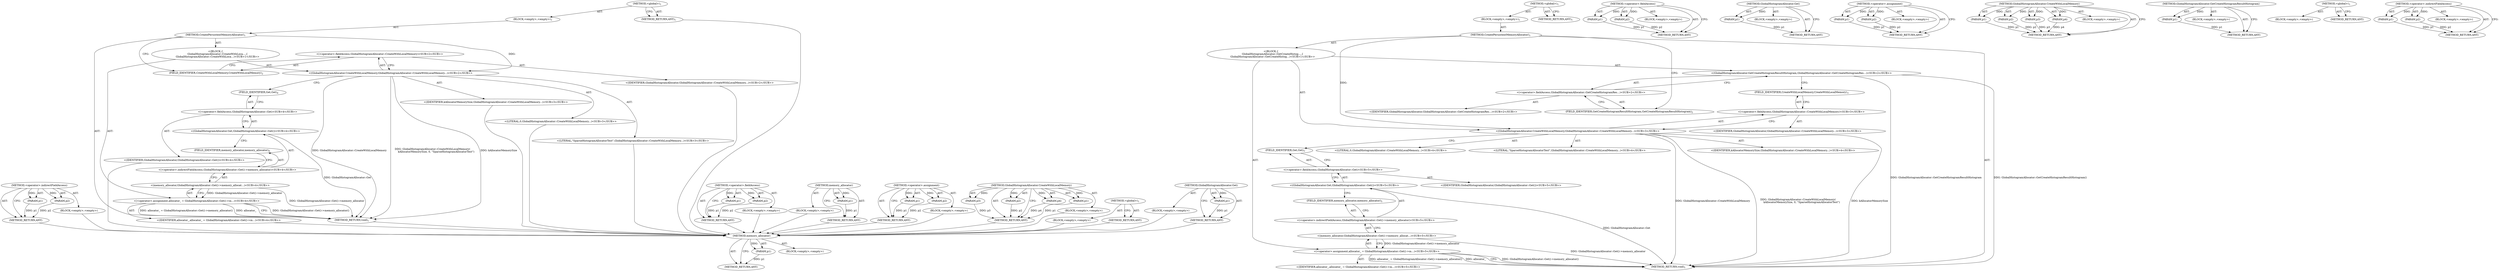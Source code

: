 digraph "GlobalHistogramAllocator.Get" {
vulnerable_70 [label=<(METHOD,memory_allocator)>];
vulnerable_71 [label=<(PARAM,p1)>];
vulnerable_72 [label=<(BLOCK,&lt;empty&gt;,&lt;empty&gt;)>];
vulnerable_73 [label=<(METHOD_RETURN,ANY)>];
vulnerable_6 [label=<(METHOD,&lt;global&gt;)<SUB>1</SUB>>];
vulnerable_7 [label=<(BLOCK,&lt;empty&gt;,&lt;empty&gt;)<SUB>1</SUB>>];
vulnerable_8 [label=<(METHOD,CreatePersistentMemoryAllocator)<SUB>1</SUB>>];
vulnerable_9 [label="<(BLOCK,{
    GlobalHistogramAllocator::GetCreateHistog...,{
    GlobalHistogramAllocator::GetCreateHistog...)<SUB>1</SUB>>"];
vulnerable_10 [label="<(GlobalHistogramAllocator.GetCreateHistogramResultHistogram,GlobalHistogramAllocator::GetCreateHistogramRes...)<SUB>2</SUB>>"];
vulnerable_11 [label="<(&lt;operator&gt;.fieldAccess,GlobalHistogramAllocator::GetCreateHistogramRes...)<SUB>2</SUB>>"];
vulnerable_12 [label="<(IDENTIFIER,GlobalHistogramAllocator,GlobalHistogramAllocator::GetCreateHistogramRes...)<SUB>2</SUB>>"];
vulnerable_13 [label=<(FIELD_IDENTIFIER,GetCreateHistogramResultHistogram,GetCreateHistogramResultHistogram)<SUB>2</SUB>>];
vulnerable_14 [label="<(GlobalHistogramAllocator.CreateWithLocalMemory,GlobalHistogramAllocator::CreateWithLocalMemory...)<SUB>3</SUB>>"];
vulnerable_15 [label="<(&lt;operator&gt;.fieldAccess,GlobalHistogramAllocator::CreateWithLocalMemory)<SUB>3</SUB>>"];
vulnerable_16 [label="<(IDENTIFIER,GlobalHistogramAllocator,GlobalHistogramAllocator::CreateWithLocalMemory...)<SUB>3</SUB>>"];
vulnerable_17 [label=<(FIELD_IDENTIFIER,CreateWithLocalMemory,CreateWithLocalMemory)<SUB>3</SUB>>];
vulnerable_18 [label="<(IDENTIFIER,kAllocatorMemorySize,GlobalHistogramAllocator::CreateWithLocalMemory...)<SUB>4</SUB>>"];
vulnerable_19 [label="<(LITERAL,0,GlobalHistogramAllocator::CreateWithLocalMemory...)<SUB>4</SUB>>"];
vulnerable_20 [label="<(LITERAL,&quot;SparseHistogramAllocatorTest&quot;,GlobalHistogramAllocator::CreateWithLocalMemory...)<SUB>4</SUB>>"];
vulnerable_21 [label="<(&lt;operator&gt;.assignment,allocator_ = GlobalHistogramAllocator::Get()-&gt;m...)<SUB>5</SUB>>"];
vulnerable_22 [label="<(IDENTIFIER,allocator_,allocator_ = GlobalHistogramAllocator::Get()-&gt;m...)<SUB>5</SUB>>"];
vulnerable_23 [label="<(memory_allocator,GlobalHistogramAllocator::Get()-&gt;memory_allocat...)<SUB>5</SUB>>"];
vulnerable_24 [label="<(&lt;operator&gt;.indirectFieldAccess,GlobalHistogramAllocator::Get()-&gt;memory_allocator)<SUB>5</SUB>>"];
vulnerable_25 [label="<(GlobalHistogramAllocator.Get,GlobalHistogramAllocator::Get())<SUB>5</SUB>>"];
vulnerable_26 [label="<(&lt;operator&gt;.fieldAccess,GlobalHistogramAllocator::Get)<SUB>5</SUB>>"];
vulnerable_27 [label="<(IDENTIFIER,GlobalHistogramAllocator,GlobalHistogramAllocator::Get())<SUB>5</SUB>>"];
vulnerable_28 [label=<(FIELD_IDENTIFIER,Get,Get)<SUB>5</SUB>>];
vulnerable_29 [label=<(FIELD_IDENTIFIER,memory_allocator,memory_allocator)<SUB>5</SUB>>];
vulnerable_30 [label=<(METHOD_RETURN,void)<SUB>1</SUB>>];
vulnerable_32 [label=<(METHOD_RETURN,ANY)<SUB>1</SUB>>];
vulnerable_53 [label=<(METHOD,&lt;operator&gt;.fieldAccess)>];
vulnerable_54 [label=<(PARAM,p1)>];
vulnerable_55 [label=<(PARAM,p2)>];
vulnerable_56 [label=<(BLOCK,&lt;empty&gt;,&lt;empty&gt;)>];
vulnerable_57 [label=<(METHOD_RETURN,ANY)>];
vulnerable_79 [label=<(METHOD,GlobalHistogramAllocator.Get)>];
vulnerable_80 [label=<(PARAM,p1)>];
vulnerable_81 [label=<(BLOCK,&lt;empty&gt;,&lt;empty&gt;)>];
vulnerable_82 [label=<(METHOD_RETURN,ANY)>];
vulnerable_65 [label=<(METHOD,&lt;operator&gt;.assignment)>];
vulnerable_66 [label=<(PARAM,p1)>];
vulnerable_67 [label=<(PARAM,p2)>];
vulnerable_68 [label=<(BLOCK,&lt;empty&gt;,&lt;empty&gt;)>];
vulnerable_69 [label=<(METHOD_RETURN,ANY)>];
vulnerable_58 [label=<(METHOD,GlobalHistogramAllocator.CreateWithLocalMemory)>];
vulnerable_59 [label=<(PARAM,p1)>];
vulnerable_60 [label=<(PARAM,p2)>];
vulnerable_61 [label=<(PARAM,p3)>];
vulnerable_62 [label=<(PARAM,p4)>];
vulnerable_63 [label=<(BLOCK,&lt;empty&gt;,&lt;empty&gt;)>];
vulnerable_64 [label=<(METHOD_RETURN,ANY)>];
vulnerable_49 [label=<(METHOD,GlobalHistogramAllocator.GetCreateHistogramResultHistogram)>];
vulnerable_50 [label=<(PARAM,p1)>];
vulnerable_51 [label=<(BLOCK,&lt;empty&gt;,&lt;empty&gt;)>];
vulnerable_52 [label=<(METHOD_RETURN,ANY)>];
vulnerable_43 [label=<(METHOD,&lt;global&gt;)<SUB>1</SUB>>];
vulnerable_44 [label=<(BLOCK,&lt;empty&gt;,&lt;empty&gt;)>];
vulnerable_45 [label=<(METHOD_RETURN,ANY)>];
vulnerable_74 [label=<(METHOD,&lt;operator&gt;.indirectFieldAccess)>];
vulnerable_75 [label=<(PARAM,p1)>];
vulnerable_76 [label=<(PARAM,p2)>];
vulnerable_77 [label=<(BLOCK,&lt;empty&gt;,&lt;empty&gt;)>];
vulnerable_78 [label=<(METHOD_RETURN,ANY)>];
fixed_66 [label=<(METHOD,&lt;operator&gt;.indirectFieldAccess)>];
fixed_67 [label=<(PARAM,p1)>];
fixed_68 [label=<(PARAM,p2)>];
fixed_69 [label=<(BLOCK,&lt;empty&gt;,&lt;empty&gt;)>];
fixed_70 [label=<(METHOD_RETURN,ANY)>];
fixed_6 [label=<(METHOD,&lt;global&gt;)<SUB>1</SUB>>];
fixed_7 [label=<(BLOCK,&lt;empty&gt;,&lt;empty&gt;)<SUB>1</SUB>>];
fixed_8 [label=<(METHOD,CreatePersistentMemoryAllocator)<SUB>1</SUB>>];
fixed_9 [label="<(BLOCK,{
     GlobalHistogramAllocator::CreateWithLoca...,{
     GlobalHistogramAllocator::CreateWithLoca...)<SUB>1</SUB>>"];
fixed_10 [label="<(GlobalHistogramAllocator.CreateWithLocalMemory,GlobalHistogramAllocator::CreateWithLocalMemory...)<SUB>2</SUB>>"];
fixed_11 [label="<(&lt;operator&gt;.fieldAccess,GlobalHistogramAllocator::CreateWithLocalMemory)<SUB>2</SUB>>"];
fixed_12 [label="<(IDENTIFIER,GlobalHistogramAllocator,GlobalHistogramAllocator::CreateWithLocalMemory...)<SUB>2</SUB>>"];
fixed_13 [label=<(FIELD_IDENTIFIER,CreateWithLocalMemory,CreateWithLocalMemory)<SUB>2</SUB>>];
fixed_14 [label="<(IDENTIFIER,kAllocatorMemorySize,GlobalHistogramAllocator::CreateWithLocalMemory...)<SUB>3</SUB>>"];
fixed_15 [label="<(LITERAL,0,GlobalHistogramAllocator::CreateWithLocalMemory...)<SUB>3</SUB>>"];
fixed_16 [label="<(LITERAL,&quot;SparseHistogramAllocatorTest&quot;,GlobalHistogramAllocator::CreateWithLocalMemory...)<SUB>3</SUB>>"];
fixed_17 [label="<(&lt;operator&gt;.assignment,allocator_ = GlobalHistogramAllocator::Get()-&gt;m...)<SUB>4</SUB>>"];
fixed_18 [label="<(IDENTIFIER,allocator_,allocator_ = GlobalHistogramAllocator::Get()-&gt;m...)<SUB>4</SUB>>"];
fixed_19 [label="<(memory_allocator,GlobalHistogramAllocator::Get()-&gt;memory_allocat...)<SUB>4</SUB>>"];
fixed_20 [label="<(&lt;operator&gt;.indirectFieldAccess,GlobalHistogramAllocator::Get()-&gt;memory_allocator)<SUB>4</SUB>>"];
fixed_21 [label="<(GlobalHistogramAllocator.Get,GlobalHistogramAllocator::Get())<SUB>4</SUB>>"];
fixed_22 [label="<(&lt;operator&gt;.fieldAccess,GlobalHistogramAllocator::Get)<SUB>4</SUB>>"];
fixed_23 [label="<(IDENTIFIER,GlobalHistogramAllocator,GlobalHistogramAllocator::Get())<SUB>4</SUB>>"];
fixed_24 [label=<(FIELD_IDENTIFIER,Get,Get)<SUB>4</SUB>>];
fixed_25 [label=<(FIELD_IDENTIFIER,memory_allocator,memory_allocator)<SUB>4</SUB>>];
fixed_26 [label=<(METHOD_RETURN,void)<SUB>1</SUB>>];
fixed_28 [label=<(METHOD_RETURN,ANY)<SUB>1</SUB>>];
fixed_52 [label=<(METHOD,&lt;operator&gt;.fieldAccess)>];
fixed_53 [label=<(PARAM,p1)>];
fixed_54 [label=<(PARAM,p2)>];
fixed_55 [label=<(BLOCK,&lt;empty&gt;,&lt;empty&gt;)>];
fixed_56 [label=<(METHOD_RETURN,ANY)>];
fixed_62 [label=<(METHOD,memory_allocator)>];
fixed_63 [label=<(PARAM,p1)>];
fixed_64 [label=<(BLOCK,&lt;empty&gt;,&lt;empty&gt;)>];
fixed_65 [label=<(METHOD_RETURN,ANY)>];
fixed_57 [label=<(METHOD,&lt;operator&gt;.assignment)>];
fixed_58 [label=<(PARAM,p1)>];
fixed_59 [label=<(PARAM,p2)>];
fixed_60 [label=<(BLOCK,&lt;empty&gt;,&lt;empty&gt;)>];
fixed_61 [label=<(METHOD_RETURN,ANY)>];
fixed_45 [label=<(METHOD,GlobalHistogramAllocator.CreateWithLocalMemory)>];
fixed_46 [label=<(PARAM,p1)>];
fixed_47 [label=<(PARAM,p2)>];
fixed_48 [label=<(PARAM,p3)>];
fixed_49 [label=<(PARAM,p4)>];
fixed_50 [label=<(BLOCK,&lt;empty&gt;,&lt;empty&gt;)>];
fixed_51 [label=<(METHOD_RETURN,ANY)>];
fixed_39 [label=<(METHOD,&lt;global&gt;)<SUB>1</SUB>>];
fixed_40 [label=<(BLOCK,&lt;empty&gt;,&lt;empty&gt;)>];
fixed_41 [label=<(METHOD_RETURN,ANY)>];
fixed_71 [label=<(METHOD,GlobalHistogramAllocator.Get)>];
fixed_72 [label=<(PARAM,p1)>];
fixed_73 [label=<(BLOCK,&lt;empty&gt;,&lt;empty&gt;)>];
fixed_74 [label=<(METHOD_RETURN,ANY)>];
vulnerable_70 -> vulnerable_71  [key=0, label="AST: "];
vulnerable_70 -> vulnerable_71  [key=1, label="DDG: "];
vulnerable_70 -> vulnerable_72  [key=0, label="AST: "];
vulnerable_70 -> vulnerable_73  [key=0, label="AST: "];
vulnerable_70 -> vulnerable_73  [key=1, label="CFG: "];
vulnerable_71 -> vulnerable_73  [key=0, label="DDG: p1"];
vulnerable_6 -> vulnerable_7  [key=0, label="AST: "];
vulnerable_6 -> vulnerable_32  [key=0, label="AST: "];
vulnerable_6 -> vulnerable_32  [key=1, label="CFG: "];
vulnerable_7 -> vulnerable_8  [key=0, label="AST: "];
vulnerable_8 -> vulnerable_9  [key=0, label="AST: "];
vulnerable_8 -> vulnerable_30  [key=0, label="AST: "];
vulnerable_8 -> vulnerable_13  [key=0, label="CFG: "];
vulnerable_8 -> vulnerable_14  [key=0, label="DDG: "];
vulnerable_9 -> vulnerable_10  [key=0, label="AST: "];
vulnerable_9 -> vulnerable_14  [key=0, label="AST: "];
vulnerable_9 -> vulnerable_21  [key=0, label="AST: "];
vulnerable_10 -> vulnerable_11  [key=0, label="AST: "];
vulnerable_10 -> vulnerable_17  [key=0, label="CFG: "];
vulnerable_10 -> vulnerable_30  [key=0, label="DDG: GlobalHistogramAllocator::GetCreateHistogramResultHistogram"];
vulnerable_10 -> vulnerable_30  [key=1, label="DDG: GlobalHistogramAllocator::GetCreateHistogramResultHistogram()"];
vulnerable_11 -> vulnerable_12  [key=0, label="AST: "];
vulnerable_11 -> vulnerable_13  [key=0, label="AST: "];
vulnerable_11 -> vulnerable_10  [key=0, label="CFG: "];
vulnerable_13 -> vulnerable_11  [key=0, label="CFG: "];
vulnerable_14 -> vulnerable_15  [key=0, label="AST: "];
vulnerable_14 -> vulnerable_18  [key=0, label="AST: "];
vulnerable_14 -> vulnerable_19  [key=0, label="AST: "];
vulnerable_14 -> vulnerable_20  [key=0, label="AST: "];
vulnerable_14 -> vulnerable_28  [key=0, label="CFG: "];
vulnerable_14 -> vulnerable_30  [key=0, label="DDG: GlobalHistogramAllocator::CreateWithLocalMemory"];
vulnerable_14 -> vulnerable_30  [key=1, label="DDG: GlobalHistogramAllocator::CreateWithLocalMemory(
         kAllocatorMemorySize, 0, &quot;SparseHistogramAllocatorTest&quot;)"];
vulnerable_14 -> vulnerable_30  [key=2, label="DDG: kAllocatorMemorySize"];
vulnerable_15 -> vulnerable_16  [key=0, label="AST: "];
vulnerable_15 -> vulnerable_17  [key=0, label="AST: "];
vulnerable_15 -> vulnerable_14  [key=0, label="CFG: "];
vulnerable_17 -> vulnerable_15  [key=0, label="CFG: "];
vulnerable_21 -> vulnerable_22  [key=0, label="AST: "];
vulnerable_21 -> vulnerable_23  [key=0, label="AST: "];
vulnerable_21 -> vulnerable_30  [key=0, label="CFG: "];
vulnerable_21 -> vulnerable_30  [key=1, label="DDG: GlobalHistogramAllocator::Get()-&gt;memory_allocator()"];
vulnerable_21 -> vulnerable_30  [key=2, label="DDG: allocator_ = GlobalHistogramAllocator::Get()-&gt;memory_allocator()"];
vulnerable_21 -> vulnerable_30  [key=3, label="DDG: allocator_"];
vulnerable_23 -> vulnerable_24  [key=0, label="AST: "];
vulnerable_23 -> vulnerable_21  [key=0, label="CFG: "];
vulnerable_23 -> vulnerable_21  [key=1, label="DDG: GlobalHistogramAllocator::Get()-&gt;memory_allocator"];
vulnerable_23 -> vulnerable_30  [key=0, label="DDG: GlobalHistogramAllocator::Get()-&gt;memory_allocator"];
vulnerable_24 -> vulnerable_25  [key=0, label="AST: "];
vulnerable_24 -> vulnerable_29  [key=0, label="AST: "];
vulnerable_24 -> vulnerable_23  [key=0, label="CFG: "];
vulnerable_25 -> vulnerable_26  [key=0, label="AST: "];
vulnerable_25 -> vulnerable_29  [key=0, label="CFG: "];
vulnerable_25 -> vulnerable_30  [key=0, label="DDG: GlobalHistogramAllocator::Get"];
vulnerable_26 -> vulnerable_27  [key=0, label="AST: "];
vulnerable_26 -> vulnerable_28  [key=0, label="AST: "];
vulnerable_26 -> vulnerable_25  [key=0, label="CFG: "];
vulnerable_28 -> vulnerable_26  [key=0, label="CFG: "];
vulnerable_29 -> vulnerable_24  [key=0, label="CFG: "];
vulnerable_53 -> vulnerable_54  [key=0, label="AST: "];
vulnerable_53 -> vulnerable_54  [key=1, label="DDG: "];
vulnerable_53 -> vulnerable_56  [key=0, label="AST: "];
vulnerable_53 -> vulnerable_55  [key=0, label="AST: "];
vulnerable_53 -> vulnerable_55  [key=1, label="DDG: "];
vulnerable_53 -> vulnerable_57  [key=0, label="AST: "];
vulnerable_53 -> vulnerable_57  [key=1, label="CFG: "];
vulnerable_54 -> vulnerable_57  [key=0, label="DDG: p1"];
vulnerable_55 -> vulnerable_57  [key=0, label="DDG: p2"];
vulnerable_79 -> vulnerable_80  [key=0, label="AST: "];
vulnerable_79 -> vulnerable_80  [key=1, label="DDG: "];
vulnerable_79 -> vulnerable_81  [key=0, label="AST: "];
vulnerable_79 -> vulnerable_82  [key=0, label="AST: "];
vulnerable_79 -> vulnerable_82  [key=1, label="CFG: "];
vulnerable_80 -> vulnerable_82  [key=0, label="DDG: p1"];
vulnerable_65 -> vulnerable_66  [key=0, label="AST: "];
vulnerable_65 -> vulnerable_66  [key=1, label="DDG: "];
vulnerable_65 -> vulnerable_68  [key=0, label="AST: "];
vulnerable_65 -> vulnerable_67  [key=0, label="AST: "];
vulnerable_65 -> vulnerable_67  [key=1, label="DDG: "];
vulnerable_65 -> vulnerable_69  [key=0, label="AST: "];
vulnerable_65 -> vulnerable_69  [key=1, label="CFG: "];
vulnerable_66 -> vulnerable_69  [key=0, label="DDG: p1"];
vulnerable_67 -> vulnerable_69  [key=0, label="DDG: p2"];
vulnerable_58 -> vulnerable_59  [key=0, label="AST: "];
vulnerable_58 -> vulnerable_59  [key=1, label="DDG: "];
vulnerable_58 -> vulnerable_63  [key=0, label="AST: "];
vulnerable_58 -> vulnerable_60  [key=0, label="AST: "];
vulnerable_58 -> vulnerable_60  [key=1, label="DDG: "];
vulnerable_58 -> vulnerable_64  [key=0, label="AST: "];
vulnerable_58 -> vulnerable_64  [key=1, label="CFG: "];
vulnerable_58 -> vulnerable_61  [key=0, label="AST: "];
vulnerable_58 -> vulnerable_61  [key=1, label="DDG: "];
vulnerable_58 -> vulnerable_62  [key=0, label="AST: "];
vulnerable_58 -> vulnerable_62  [key=1, label="DDG: "];
vulnerable_59 -> vulnerable_64  [key=0, label="DDG: p1"];
vulnerable_60 -> vulnerable_64  [key=0, label="DDG: p2"];
vulnerable_61 -> vulnerable_64  [key=0, label="DDG: p3"];
vulnerable_62 -> vulnerable_64  [key=0, label="DDG: p4"];
vulnerable_49 -> vulnerable_50  [key=0, label="AST: "];
vulnerable_49 -> vulnerable_50  [key=1, label="DDG: "];
vulnerable_49 -> vulnerable_51  [key=0, label="AST: "];
vulnerable_49 -> vulnerable_52  [key=0, label="AST: "];
vulnerable_49 -> vulnerable_52  [key=1, label="CFG: "];
vulnerable_50 -> vulnerable_52  [key=0, label="DDG: p1"];
vulnerable_43 -> vulnerable_44  [key=0, label="AST: "];
vulnerable_43 -> vulnerable_45  [key=0, label="AST: "];
vulnerable_43 -> vulnerable_45  [key=1, label="CFG: "];
vulnerable_74 -> vulnerable_75  [key=0, label="AST: "];
vulnerable_74 -> vulnerable_75  [key=1, label="DDG: "];
vulnerable_74 -> vulnerable_77  [key=0, label="AST: "];
vulnerable_74 -> vulnerable_76  [key=0, label="AST: "];
vulnerable_74 -> vulnerable_76  [key=1, label="DDG: "];
vulnerable_74 -> vulnerable_78  [key=0, label="AST: "];
vulnerable_74 -> vulnerable_78  [key=1, label="CFG: "];
vulnerable_75 -> vulnerable_78  [key=0, label="DDG: p1"];
vulnerable_76 -> vulnerable_78  [key=0, label="DDG: p2"];
fixed_66 -> fixed_67  [key=0, label="AST: "];
fixed_66 -> fixed_67  [key=1, label="DDG: "];
fixed_66 -> fixed_69  [key=0, label="AST: "];
fixed_66 -> fixed_68  [key=0, label="AST: "];
fixed_66 -> fixed_68  [key=1, label="DDG: "];
fixed_66 -> fixed_70  [key=0, label="AST: "];
fixed_66 -> fixed_70  [key=1, label="CFG: "];
fixed_67 -> fixed_70  [key=0, label="DDG: p1"];
fixed_68 -> fixed_70  [key=0, label="DDG: p2"];
fixed_69 -> vulnerable_70  [key=0];
fixed_70 -> vulnerable_70  [key=0];
fixed_6 -> fixed_7  [key=0, label="AST: "];
fixed_6 -> fixed_28  [key=0, label="AST: "];
fixed_6 -> fixed_28  [key=1, label="CFG: "];
fixed_7 -> fixed_8  [key=0, label="AST: "];
fixed_8 -> fixed_9  [key=0, label="AST: "];
fixed_8 -> fixed_26  [key=0, label="AST: "];
fixed_8 -> fixed_13  [key=0, label="CFG: "];
fixed_8 -> fixed_10  [key=0, label="DDG: "];
fixed_9 -> fixed_10  [key=0, label="AST: "];
fixed_9 -> fixed_17  [key=0, label="AST: "];
fixed_10 -> fixed_11  [key=0, label="AST: "];
fixed_10 -> fixed_14  [key=0, label="AST: "];
fixed_10 -> fixed_15  [key=0, label="AST: "];
fixed_10 -> fixed_16  [key=0, label="AST: "];
fixed_10 -> fixed_24  [key=0, label="CFG: "];
fixed_10 -> fixed_26  [key=0, label="DDG: GlobalHistogramAllocator::CreateWithLocalMemory"];
fixed_10 -> fixed_26  [key=1, label="DDG: GlobalHistogramAllocator::CreateWithLocalMemory(
         kAllocatorMemorySize, 0, &quot;SparseHistogramAllocatorTest&quot;)"];
fixed_10 -> fixed_26  [key=2, label="DDG: kAllocatorMemorySize"];
fixed_11 -> fixed_12  [key=0, label="AST: "];
fixed_11 -> fixed_13  [key=0, label="AST: "];
fixed_11 -> fixed_10  [key=0, label="CFG: "];
fixed_12 -> vulnerable_70  [key=0];
fixed_13 -> fixed_11  [key=0, label="CFG: "];
fixed_14 -> vulnerable_70  [key=0];
fixed_15 -> vulnerable_70  [key=0];
fixed_16 -> vulnerable_70  [key=0];
fixed_17 -> fixed_18  [key=0, label="AST: "];
fixed_17 -> fixed_19  [key=0, label="AST: "];
fixed_17 -> fixed_26  [key=0, label="CFG: "];
fixed_17 -> fixed_26  [key=1, label="DDG: GlobalHistogramAllocator::Get()-&gt;memory_allocator()"];
fixed_17 -> fixed_26  [key=2, label="DDG: allocator_ = GlobalHistogramAllocator::Get()-&gt;memory_allocator()"];
fixed_17 -> fixed_26  [key=3, label="DDG: allocator_"];
fixed_18 -> vulnerable_70  [key=0];
fixed_19 -> fixed_20  [key=0, label="AST: "];
fixed_19 -> fixed_17  [key=0, label="CFG: "];
fixed_19 -> fixed_17  [key=1, label="DDG: GlobalHistogramAllocator::Get()-&gt;memory_allocator"];
fixed_19 -> fixed_26  [key=0, label="DDG: GlobalHistogramAllocator::Get()-&gt;memory_allocator"];
fixed_20 -> fixed_21  [key=0, label="AST: "];
fixed_20 -> fixed_25  [key=0, label="AST: "];
fixed_20 -> fixed_19  [key=0, label="CFG: "];
fixed_21 -> fixed_22  [key=0, label="AST: "];
fixed_21 -> fixed_25  [key=0, label="CFG: "];
fixed_21 -> fixed_26  [key=0, label="DDG: GlobalHistogramAllocator::Get"];
fixed_22 -> fixed_23  [key=0, label="AST: "];
fixed_22 -> fixed_24  [key=0, label="AST: "];
fixed_22 -> fixed_21  [key=0, label="CFG: "];
fixed_23 -> vulnerable_70  [key=0];
fixed_24 -> fixed_22  [key=0, label="CFG: "];
fixed_25 -> fixed_20  [key=0, label="CFG: "];
fixed_26 -> vulnerable_70  [key=0];
fixed_28 -> vulnerable_70  [key=0];
fixed_52 -> fixed_53  [key=0, label="AST: "];
fixed_52 -> fixed_53  [key=1, label="DDG: "];
fixed_52 -> fixed_55  [key=0, label="AST: "];
fixed_52 -> fixed_54  [key=0, label="AST: "];
fixed_52 -> fixed_54  [key=1, label="DDG: "];
fixed_52 -> fixed_56  [key=0, label="AST: "];
fixed_52 -> fixed_56  [key=1, label="CFG: "];
fixed_53 -> fixed_56  [key=0, label="DDG: p1"];
fixed_54 -> fixed_56  [key=0, label="DDG: p2"];
fixed_55 -> vulnerable_70  [key=0];
fixed_56 -> vulnerable_70  [key=0];
fixed_62 -> fixed_63  [key=0, label="AST: "];
fixed_62 -> fixed_63  [key=1, label="DDG: "];
fixed_62 -> fixed_64  [key=0, label="AST: "];
fixed_62 -> fixed_65  [key=0, label="AST: "];
fixed_62 -> fixed_65  [key=1, label="CFG: "];
fixed_63 -> fixed_65  [key=0, label="DDG: p1"];
fixed_64 -> vulnerable_70  [key=0];
fixed_65 -> vulnerable_70  [key=0];
fixed_57 -> fixed_58  [key=0, label="AST: "];
fixed_57 -> fixed_58  [key=1, label="DDG: "];
fixed_57 -> fixed_60  [key=0, label="AST: "];
fixed_57 -> fixed_59  [key=0, label="AST: "];
fixed_57 -> fixed_59  [key=1, label="DDG: "];
fixed_57 -> fixed_61  [key=0, label="AST: "];
fixed_57 -> fixed_61  [key=1, label="CFG: "];
fixed_58 -> fixed_61  [key=0, label="DDG: p1"];
fixed_59 -> fixed_61  [key=0, label="DDG: p2"];
fixed_60 -> vulnerable_70  [key=0];
fixed_61 -> vulnerable_70  [key=0];
fixed_45 -> fixed_46  [key=0, label="AST: "];
fixed_45 -> fixed_46  [key=1, label="DDG: "];
fixed_45 -> fixed_50  [key=0, label="AST: "];
fixed_45 -> fixed_47  [key=0, label="AST: "];
fixed_45 -> fixed_47  [key=1, label="DDG: "];
fixed_45 -> fixed_51  [key=0, label="AST: "];
fixed_45 -> fixed_51  [key=1, label="CFG: "];
fixed_45 -> fixed_48  [key=0, label="AST: "];
fixed_45 -> fixed_48  [key=1, label="DDG: "];
fixed_45 -> fixed_49  [key=0, label="AST: "];
fixed_45 -> fixed_49  [key=1, label="DDG: "];
fixed_46 -> fixed_51  [key=0, label="DDG: p1"];
fixed_47 -> fixed_51  [key=0, label="DDG: p2"];
fixed_48 -> fixed_51  [key=0, label="DDG: p3"];
fixed_49 -> fixed_51  [key=0, label="DDG: p4"];
fixed_50 -> vulnerable_70  [key=0];
fixed_51 -> vulnerable_70  [key=0];
fixed_39 -> fixed_40  [key=0, label="AST: "];
fixed_39 -> fixed_41  [key=0, label="AST: "];
fixed_39 -> fixed_41  [key=1, label="CFG: "];
fixed_40 -> vulnerable_70  [key=0];
fixed_41 -> vulnerable_70  [key=0];
fixed_71 -> fixed_72  [key=0, label="AST: "];
fixed_71 -> fixed_72  [key=1, label="DDG: "];
fixed_71 -> fixed_73  [key=0, label="AST: "];
fixed_71 -> fixed_74  [key=0, label="AST: "];
fixed_71 -> fixed_74  [key=1, label="CFG: "];
fixed_72 -> fixed_74  [key=0, label="DDG: p1"];
fixed_73 -> vulnerable_70  [key=0];
fixed_74 -> vulnerable_70  [key=0];
}
